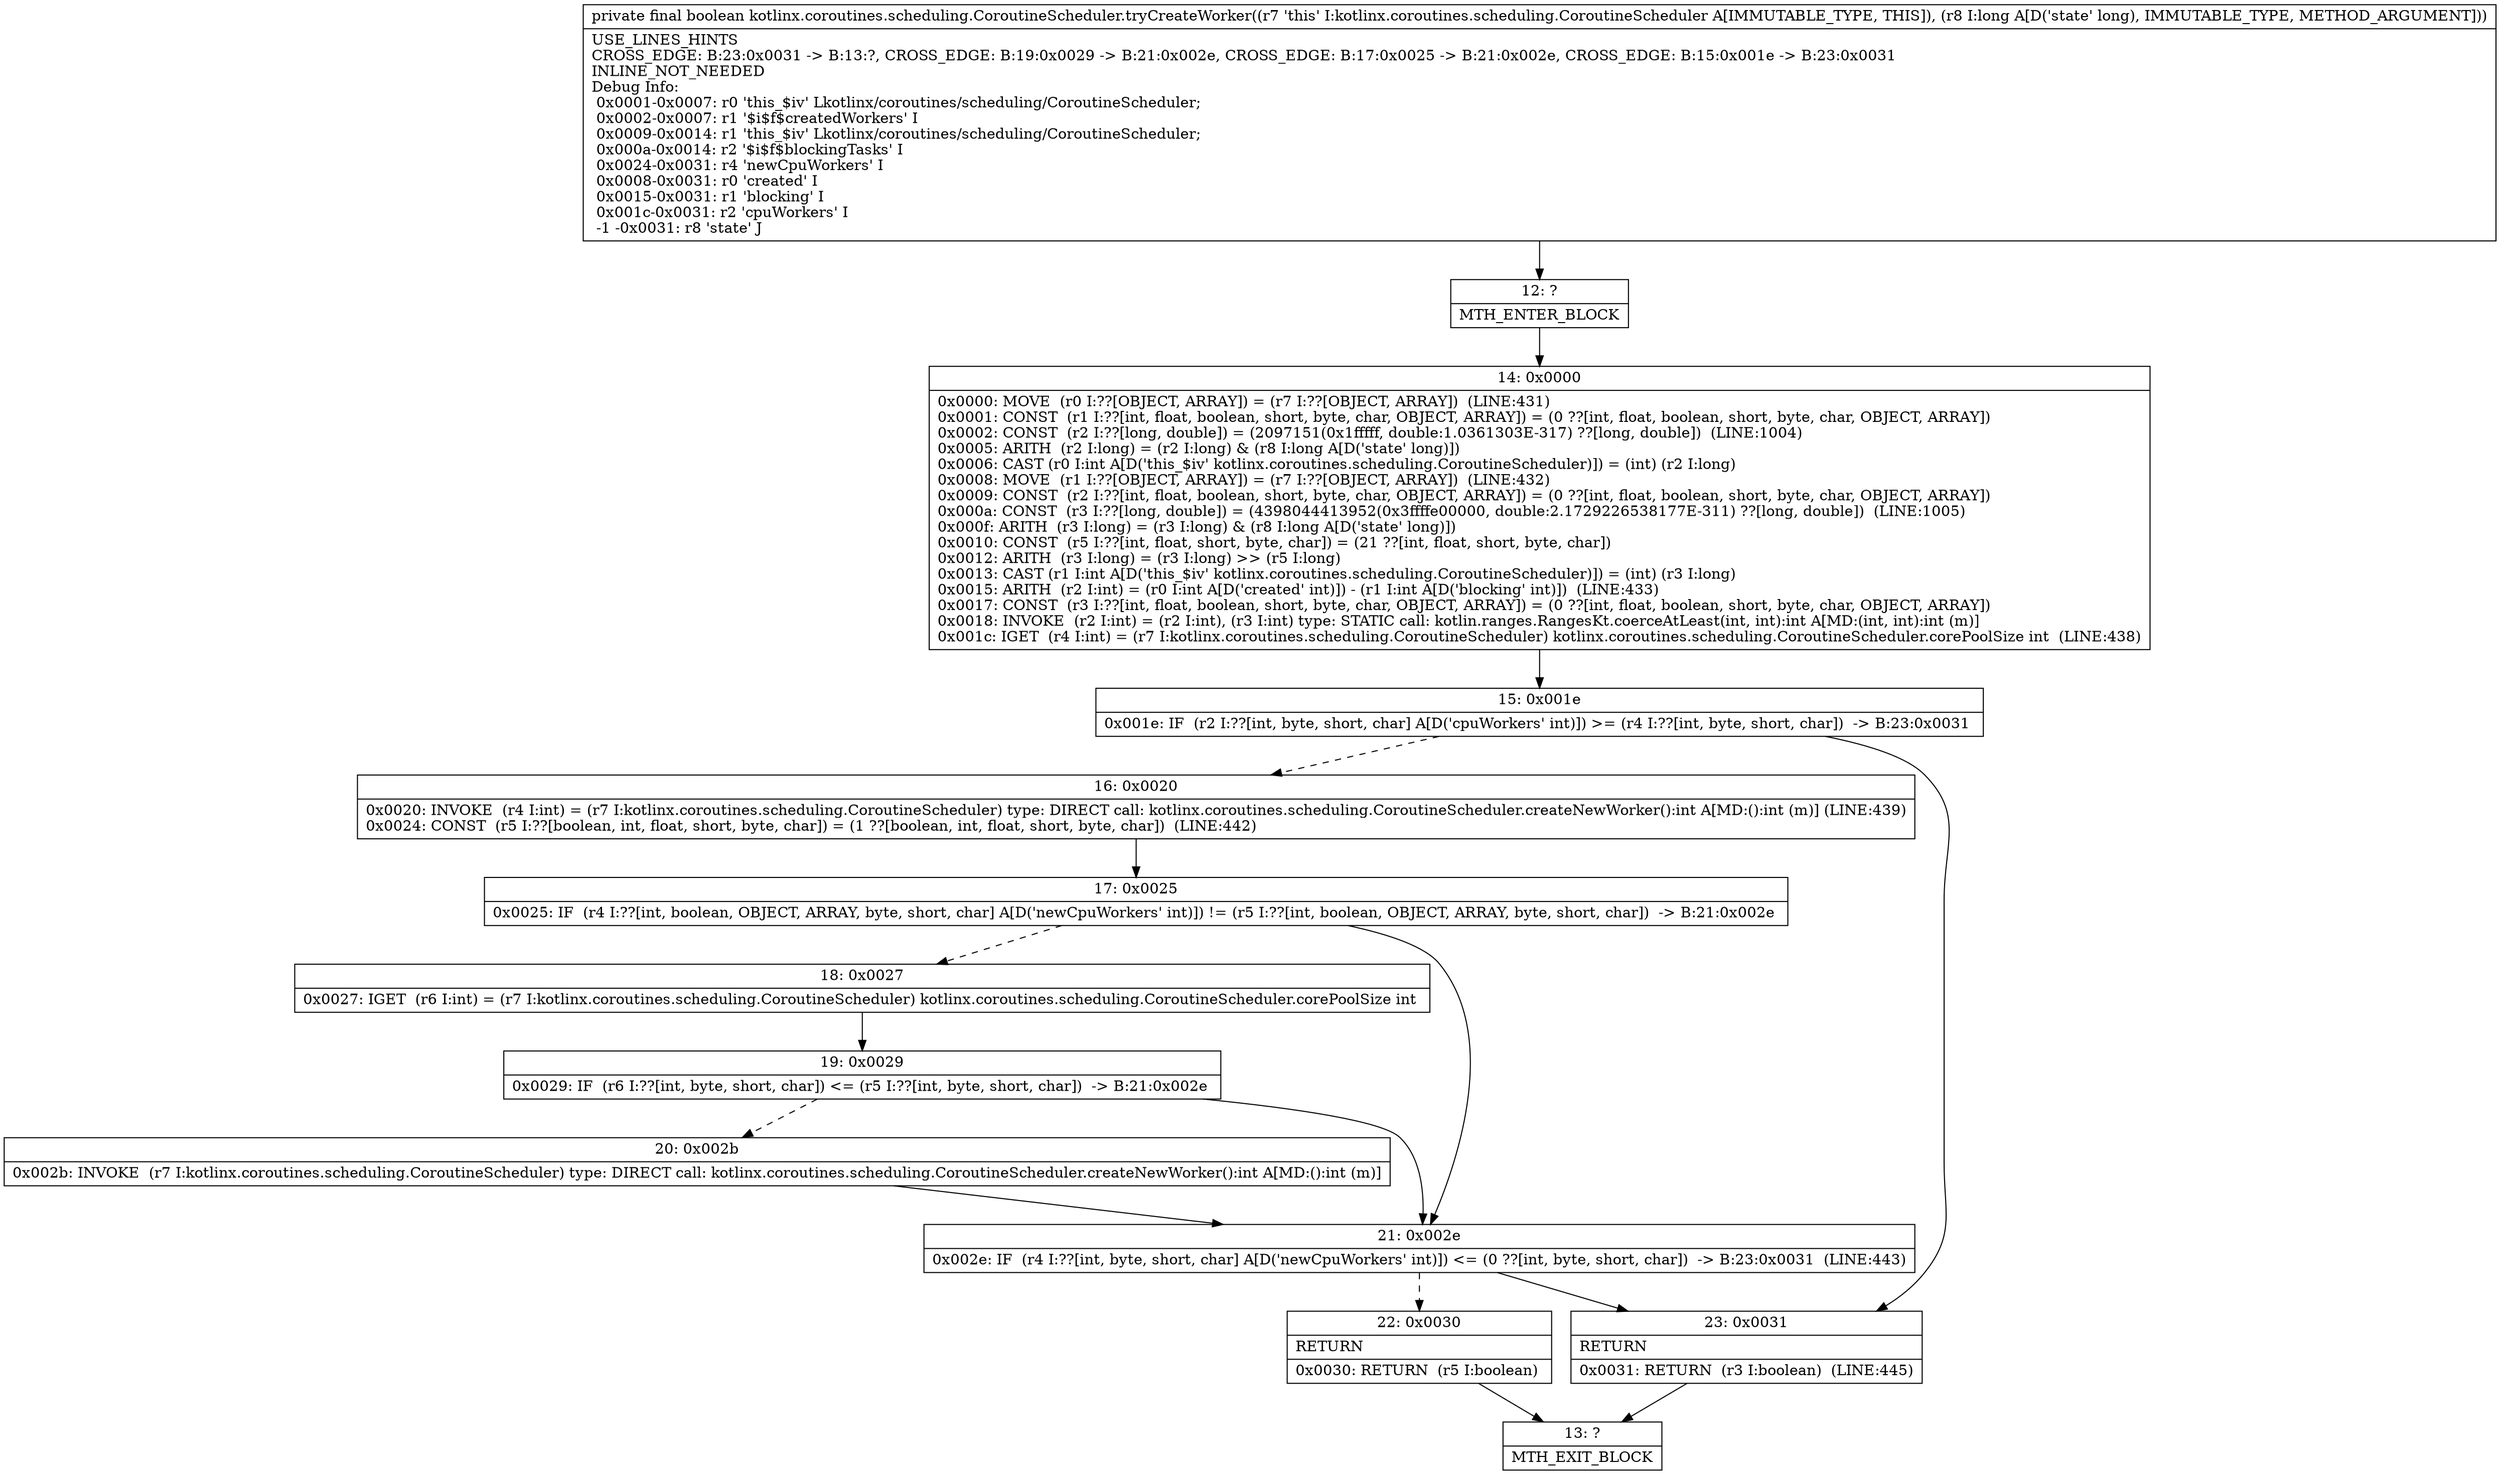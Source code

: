 digraph "CFG forkotlinx.coroutines.scheduling.CoroutineScheduler.tryCreateWorker(J)Z" {
Node_12 [shape=record,label="{12\:\ ?|MTH_ENTER_BLOCK\l}"];
Node_14 [shape=record,label="{14\:\ 0x0000|0x0000: MOVE  (r0 I:??[OBJECT, ARRAY]) = (r7 I:??[OBJECT, ARRAY])  (LINE:431)\l0x0001: CONST  (r1 I:??[int, float, boolean, short, byte, char, OBJECT, ARRAY]) = (0 ??[int, float, boolean, short, byte, char, OBJECT, ARRAY]) \l0x0002: CONST  (r2 I:??[long, double]) = (2097151(0x1fffff, double:1.0361303E\-317) ??[long, double])  (LINE:1004)\l0x0005: ARITH  (r2 I:long) = (r2 I:long) & (r8 I:long A[D('state' long)]) \l0x0006: CAST (r0 I:int A[D('this_$iv' kotlinx.coroutines.scheduling.CoroutineScheduler)]) = (int) (r2 I:long) \l0x0008: MOVE  (r1 I:??[OBJECT, ARRAY]) = (r7 I:??[OBJECT, ARRAY])  (LINE:432)\l0x0009: CONST  (r2 I:??[int, float, boolean, short, byte, char, OBJECT, ARRAY]) = (0 ??[int, float, boolean, short, byte, char, OBJECT, ARRAY]) \l0x000a: CONST  (r3 I:??[long, double]) = (4398044413952(0x3ffffe00000, double:2.1729226538177E\-311) ??[long, double])  (LINE:1005)\l0x000f: ARITH  (r3 I:long) = (r3 I:long) & (r8 I:long A[D('state' long)]) \l0x0010: CONST  (r5 I:??[int, float, short, byte, char]) = (21 ??[int, float, short, byte, char]) \l0x0012: ARITH  (r3 I:long) = (r3 I:long) \>\> (r5 I:long) \l0x0013: CAST (r1 I:int A[D('this_$iv' kotlinx.coroutines.scheduling.CoroutineScheduler)]) = (int) (r3 I:long) \l0x0015: ARITH  (r2 I:int) = (r0 I:int A[D('created' int)]) \- (r1 I:int A[D('blocking' int)])  (LINE:433)\l0x0017: CONST  (r3 I:??[int, float, boolean, short, byte, char, OBJECT, ARRAY]) = (0 ??[int, float, boolean, short, byte, char, OBJECT, ARRAY]) \l0x0018: INVOKE  (r2 I:int) = (r2 I:int), (r3 I:int) type: STATIC call: kotlin.ranges.RangesKt.coerceAtLeast(int, int):int A[MD:(int, int):int (m)]\l0x001c: IGET  (r4 I:int) = (r7 I:kotlinx.coroutines.scheduling.CoroutineScheduler) kotlinx.coroutines.scheduling.CoroutineScheduler.corePoolSize int  (LINE:438)\l}"];
Node_15 [shape=record,label="{15\:\ 0x001e|0x001e: IF  (r2 I:??[int, byte, short, char] A[D('cpuWorkers' int)]) \>= (r4 I:??[int, byte, short, char])  \-\> B:23:0x0031 \l}"];
Node_16 [shape=record,label="{16\:\ 0x0020|0x0020: INVOKE  (r4 I:int) = (r7 I:kotlinx.coroutines.scheduling.CoroutineScheduler) type: DIRECT call: kotlinx.coroutines.scheduling.CoroutineScheduler.createNewWorker():int A[MD:():int (m)] (LINE:439)\l0x0024: CONST  (r5 I:??[boolean, int, float, short, byte, char]) = (1 ??[boolean, int, float, short, byte, char])  (LINE:442)\l}"];
Node_17 [shape=record,label="{17\:\ 0x0025|0x0025: IF  (r4 I:??[int, boolean, OBJECT, ARRAY, byte, short, char] A[D('newCpuWorkers' int)]) != (r5 I:??[int, boolean, OBJECT, ARRAY, byte, short, char])  \-\> B:21:0x002e \l}"];
Node_18 [shape=record,label="{18\:\ 0x0027|0x0027: IGET  (r6 I:int) = (r7 I:kotlinx.coroutines.scheduling.CoroutineScheduler) kotlinx.coroutines.scheduling.CoroutineScheduler.corePoolSize int \l}"];
Node_19 [shape=record,label="{19\:\ 0x0029|0x0029: IF  (r6 I:??[int, byte, short, char]) \<= (r5 I:??[int, byte, short, char])  \-\> B:21:0x002e \l}"];
Node_20 [shape=record,label="{20\:\ 0x002b|0x002b: INVOKE  (r7 I:kotlinx.coroutines.scheduling.CoroutineScheduler) type: DIRECT call: kotlinx.coroutines.scheduling.CoroutineScheduler.createNewWorker():int A[MD:():int (m)]\l}"];
Node_21 [shape=record,label="{21\:\ 0x002e|0x002e: IF  (r4 I:??[int, byte, short, char] A[D('newCpuWorkers' int)]) \<= (0 ??[int, byte, short, char])  \-\> B:23:0x0031  (LINE:443)\l}"];
Node_22 [shape=record,label="{22\:\ 0x0030|RETURN\l|0x0030: RETURN  (r5 I:boolean) \l}"];
Node_13 [shape=record,label="{13\:\ ?|MTH_EXIT_BLOCK\l}"];
Node_23 [shape=record,label="{23\:\ 0x0031|RETURN\l|0x0031: RETURN  (r3 I:boolean)  (LINE:445)\l}"];
MethodNode[shape=record,label="{private final boolean kotlinx.coroutines.scheduling.CoroutineScheduler.tryCreateWorker((r7 'this' I:kotlinx.coroutines.scheduling.CoroutineScheduler A[IMMUTABLE_TYPE, THIS]), (r8 I:long A[D('state' long), IMMUTABLE_TYPE, METHOD_ARGUMENT]))  | USE_LINES_HINTS\lCROSS_EDGE: B:23:0x0031 \-\> B:13:?, CROSS_EDGE: B:19:0x0029 \-\> B:21:0x002e, CROSS_EDGE: B:17:0x0025 \-\> B:21:0x002e, CROSS_EDGE: B:15:0x001e \-\> B:23:0x0031\lINLINE_NOT_NEEDED\lDebug Info:\l  0x0001\-0x0007: r0 'this_$iv' Lkotlinx\/coroutines\/scheduling\/CoroutineScheduler;\l  0x0002\-0x0007: r1 '$i$f$createdWorkers' I\l  0x0009\-0x0014: r1 'this_$iv' Lkotlinx\/coroutines\/scheduling\/CoroutineScheduler;\l  0x000a\-0x0014: r2 '$i$f$blockingTasks' I\l  0x0024\-0x0031: r4 'newCpuWorkers' I\l  0x0008\-0x0031: r0 'created' I\l  0x0015\-0x0031: r1 'blocking' I\l  0x001c\-0x0031: r2 'cpuWorkers' I\l  \-1 \-0x0031: r8 'state' J\l}"];
MethodNode -> Node_12;Node_12 -> Node_14;
Node_14 -> Node_15;
Node_15 -> Node_16[style=dashed];
Node_15 -> Node_23;
Node_16 -> Node_17;
Node_17 -> Node_18[style=dashed];
Node_17 -> Node_21;
Node_18 -> Node_19;
Node_19 -> Node_20[style=dashed];
Node_19 -> Node_21;
Node_20 -> Node_21;
Node_21 -> Node_22[style=dashed];
Node_21 -> Node_23;
Node_22 -> Node_13;
Node_23 -> Node_13;
}

